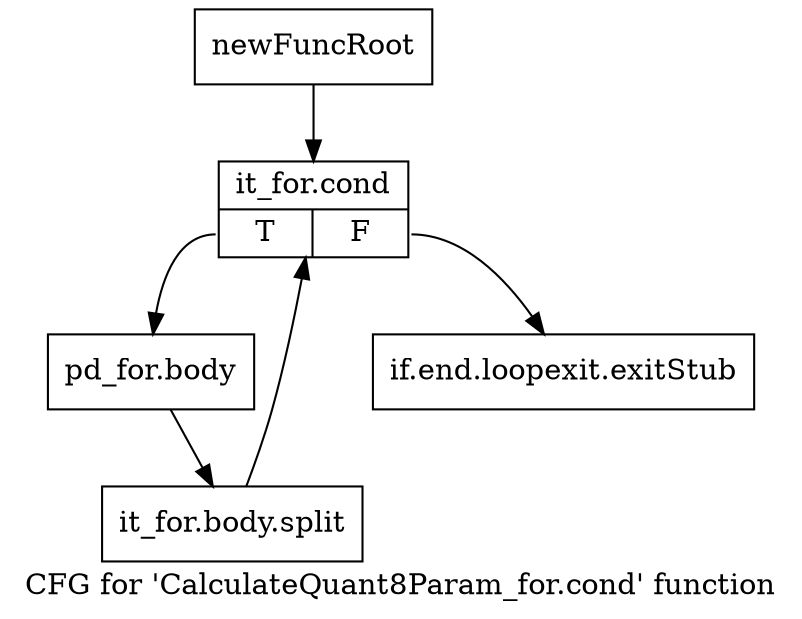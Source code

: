 digraph "CFG for 'CalculateQuant8Param_for.cond' function" {
	label="CFG for 'CalculateQuant8Param_for.cond' function";

	Node0x2aa7ae0 [shape=record,label="{newFuncRoot}"];
	Node0x2aa7ae0 -> Node0x2aa7b80;
	Node0x2aa7b30 [shape=record,label="{if.end.loopexit.exitStub}"];
	Node0x2aa7b80 [shape=record,label="{it_for.cond|{<s0>T|<s1>F}}"];
	Node0x2aa7b80:s0 -> Node0x2aa7bd0;
	Node0x2aa7b80:s1 -> Node0x2aa7b30;
	Node0x2aa7bd0 [shape=record,label="{pd_for.body}"];
	Node0x2aa7bd0 -> Node0x38dc0f0;
	Node0x38dc0f0 [shape=record,label="{it_for.body.split}"];
	Node0x38dc0f0 -> Node0x2aa7b80;
}
